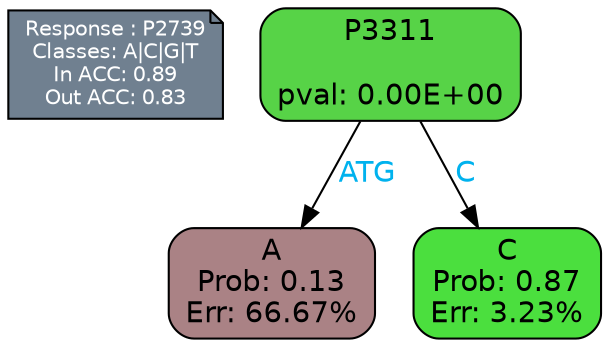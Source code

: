 digraph Tree {
node [shape=box, style="filled, rounded", color="black", fontname=helvetica] ;
graph [ranksep=equally, splines=polylines, bgcolor=transparent, dpi=600] ;
edge [fontname=helvetica] ;
LEGEND [label="Response : P2739
Classes: A|C|G|T
In ACC: 0.89
Out ACC: 0.83
",shape=note,align=left,style=filled,fillcolor="slategray",fontcolor="white",fontsize=10];1 [label="P3311

pval: 0.00E+00", fillcolor="#57d347"] ;
2 [label="A
Prob: 0.13
Err: 66.67%", fillcolor="#aa8285"] ;
3 [label="C
Prob: 0.87
Err: 3.23%", fillcolor="#4bdf3e"] ;
1 -> 2 [label="ATG",fontcolor=deepskyblue2] ;
1 -> 3 [label="C",fontcolor=deepskyblue2] ;
{rank = same; 2;3;}{rank = same; LEGEND;1;}}